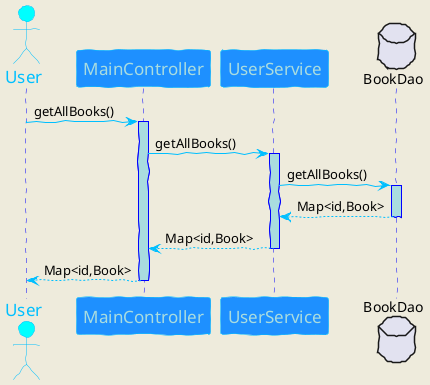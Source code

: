 @startuml

skinparam backgroundColor #EEEBDC
skinparam handwritten true

skinparam sequence {
	ArrowColor DeepSkyBlue
	ActorBorderColor DeepSkyBlue
	LifeLineBorderColor blue
	LifeLineBackgroundColor #A9DCDF
	
	ParticipantBorderColor DeepSkyBlue
	ParticipantBackgroundColor DodgerBlue
	ParticipantFontName Impact
	ParticipantFontSize 17
	ParticipantFontColor #A9DCDF
	
	ActorBackgroundColor aqua
	ActorFontColor DeepSkyBlue
	ActorFontSize 17
	ActorFontName Aapex
}

actor User as u
participant "MainController" as a
participant "UserService" as b

database BookDao as d1


u -> a : getAllBooks()
activate a
a->b:getAllBooks()
activate b

b->d1:getAllBooks()
activate d1
d1-->b:Map<id,Book>
deactivate d1

b-->a: Map<id,Book>
deactivate b


a-->u:Map<id,Book>
deactivate a


@enduml